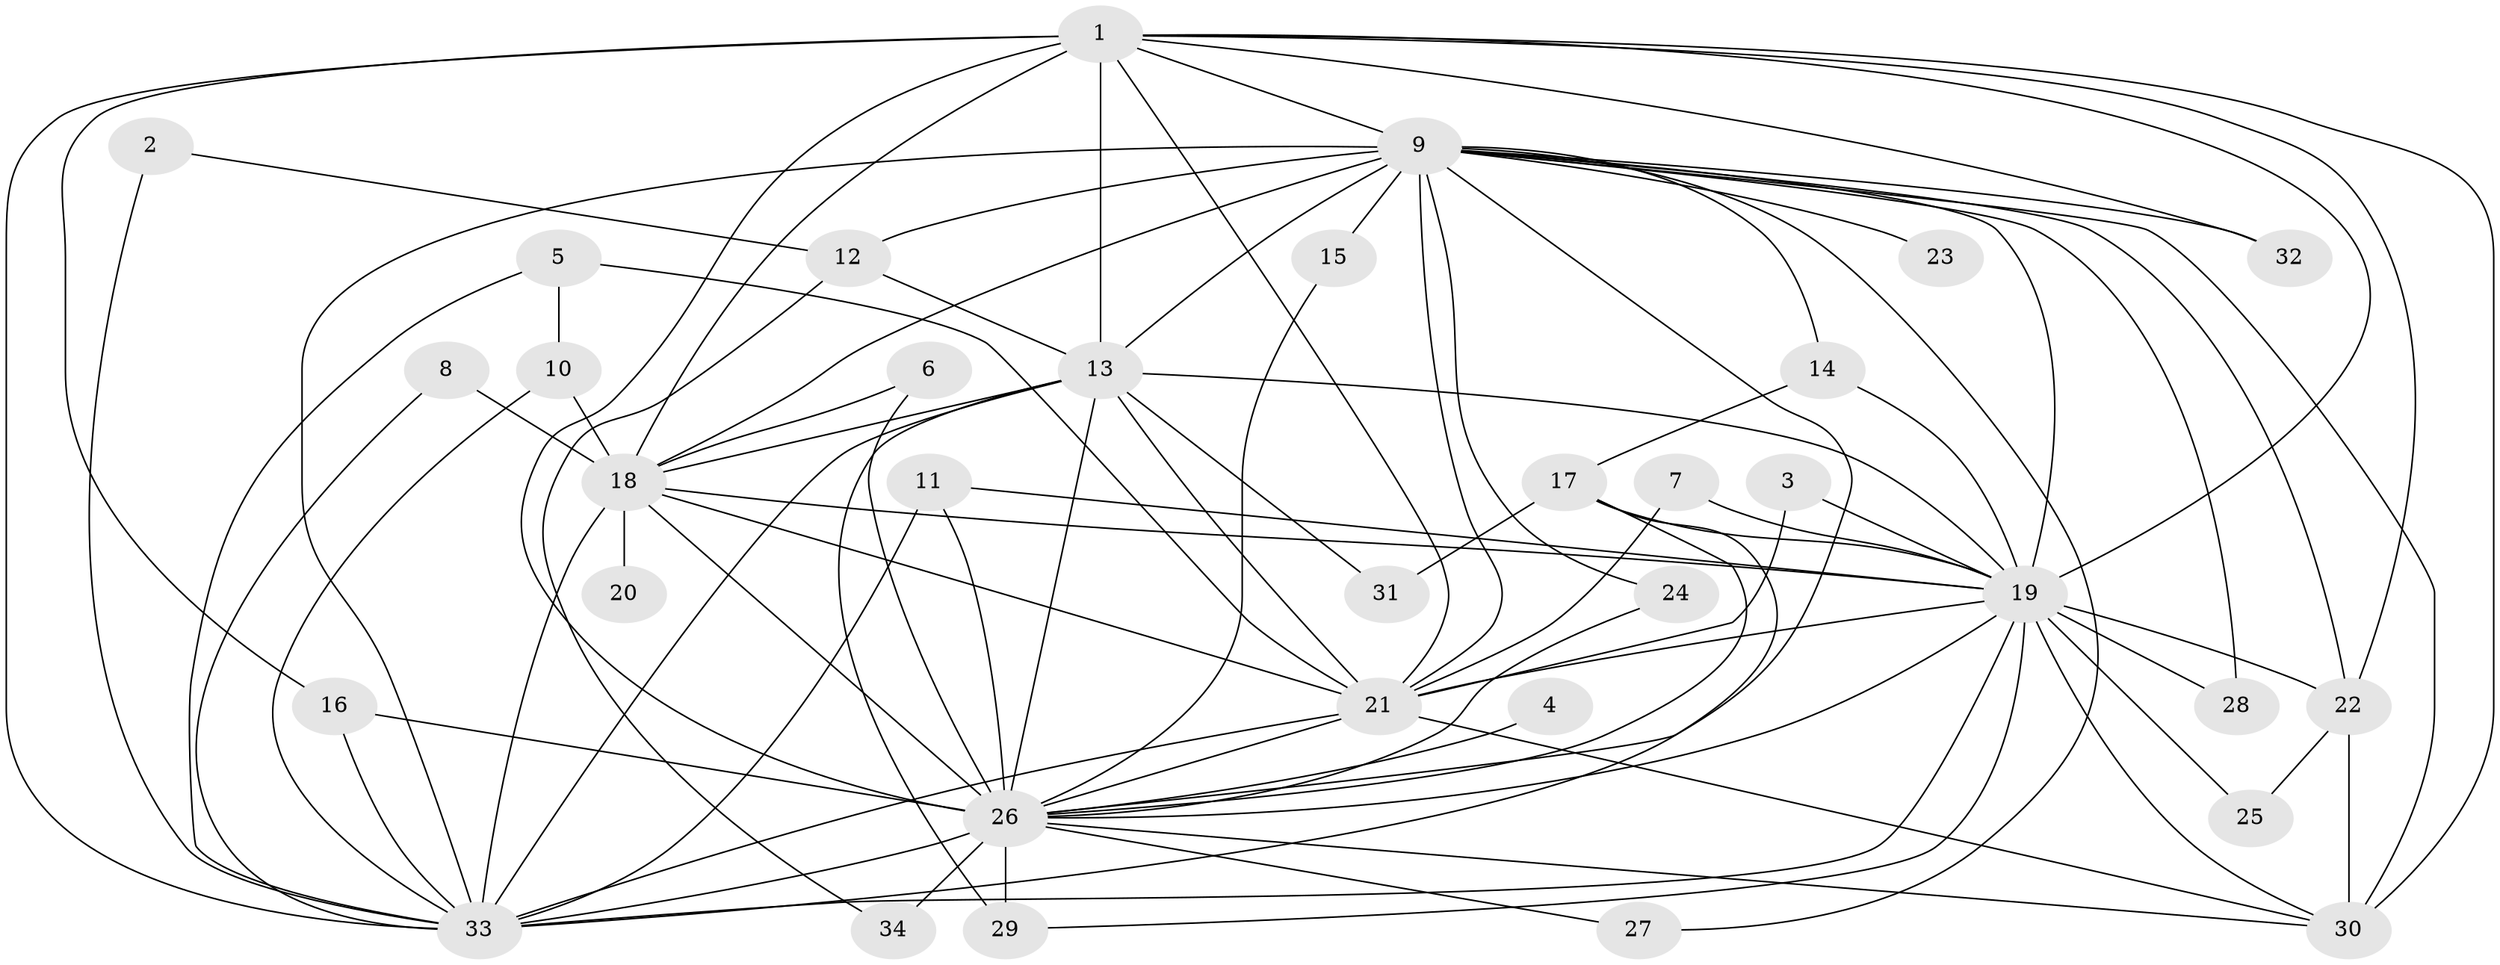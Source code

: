 // original degree distribution, {15: 0.029411764705882353, 14: 0.04411764705882353, 17: 0.029411764705882353, 26: 0.014705882352941176, 22: 0.014705882352941176, 24: 0.014705882352941176, 3: 0.19117647058823528, 6: 0.014705882352941176, 5: 0.04411764705882353, 2: 0.5882352941176471, 4: 0.014705882352941176}
// Generated by graph-tools (version 1.1) at 2025/01/03/09/25 03:01:22]
// undirected, 34 vertices, 88 edges
graph export_dot {
graph [start="1"]
  node [color=gray90,style=filled];
  1;
  2;
  3;
  4;
  5;
  6;
  7;
  8;
  9;
  10;
  11;
  12;
  13;
  14;
  15;
  16;
  17;
  18;
  19;
  20;
  21;
  22;
  23;
  24;
  25;
  26;
  27;
  28;
  29;
  30;
  31;
  32;
  33;
  34;
  1 -- 9 [weight=1.0];
  1 -- 13 [weight=2.0];
  1 -- 16 [weight=1.0];
  1 -- 18 [weight=1.0];
  1 -- 19 [weight=1.0];
  1 -- 21 [weight=1.0];
  1 -- 22 [weight=1.0];
  1 -- 26 [weight=1.0];
  1 -- 30 [weight=2.0];
  1 -- 32 [weight=1.0];
  1 -- 33 [weight=3.0];
  2 -- 12 [weight=1.0];
  2 -- 33 [weight=2.0];
  3 -- 19 [weight=1.0];
  3 -- 21 [weight=1.0];
  4 -- 26 [weight=1.0];
  5 -- 10 [weight=1.0];
  5 -- 21 [weight=1.0];
  5 -- 33 [weight=1.0];
  6 -- 18 [weight=1.0];
  6 -- 26 [weight=1.0];
  7 -- 19 [weight=1.0];
  7 -- 21 [weight=1.0];
  8 -- 18 [weight=1.0];
  8 -- 33 [weight=1.0];
  9 -- 12 [weight=1.0];
  9 -- 13 [weight=2.0];
  9 -- 14 [weight=1.0];
  9 -- 15 [weight=2.0];
  9 -- 18 [weight=1.0];
  9 -- 19 [weight=1.0];
  9 -- 21 [weight=1.0];
  9 -- 22 [weight=1.0];
  9 -- 23 [weight=1.0];
  9 -- 24 [weight=1.0];
  9 -- 26 [weight=1.0];
  9 -- 27 [weight=1.0];
  9 -- 28 [weight=1.0];
  9 -- 30 [weight=1.0];
  9 -- 32 [weight=2.0];
  9 -- 33 [weight=4.0];
  10 -- 18 [weight=1.0];
  10 -- 33 [weight=1.0];
  11 -- 19 [weight=1.0];
  11 -- 26 [weight=1.0];
  11 -- 33 [weight=1.0];
  12 -- 13 [weight=2.0];
  12 -- 34 [weight=1.0];
  13 -- 18 [weight=1.0];
  13 -- 19 [weight=1.0];
  13 -- 21 [weight=1.0];
  13 -- 26 [weight=1.0];
  13 -- 29 [weight=1.0];
  13 -- 31 [weight=1.0];
  13 -- 33 [weight=3.0];
  14 -- 17 [weight=1.0];
  14 -- 19 [weight=1.0];
  15 -- 26 [weight=1.0];
  16 -- 26 [weight=1.0];
  16 -- 33 [weight=1.0];
  17 -- 19 [weight=1.0];
  17 -- 26 [weight=1.0];
  17 -- 31 [weight=1.0];
  17 -- 33 [weight=2.0];
  18 -- 19 [weight=1.0];
  18 -- 20 [weight=1.0];
  18 -- 21 [weight=1.0];
  18 -- 26 [weight=2.0];
  18 -- 33 [weight=5.0];
  19 -- 21 [weight=4.0];
  19 -- 22 [weight=1.0];
  19 -- 25 [weight=1.0];
  19 -- 26 [weight=1.0];
  19 -- 28 [weight=1.0];
  19 -- 29 [weight=1.0];
  19 -- 30 [weight=1.0];
  19 -- 33 [weight=3.0];
  21 -- 26 [weight=1.0];
  21 -- 30 [weight=1.0];
  21 -- 33 [weight=4.0];
  22 -- 25 [weight=1.0];
  22 -- 30 [weight=1.0];
  24 -- 26 [weight=1.0];
  26 -- 27 [weight=1.0];
  26 -- 29 [weight=2.0];
  26 -- 30 [weight=1.0];
  26 -- 33 [weight=4.0];
  26 -- 34 [weight=2.0];
}
